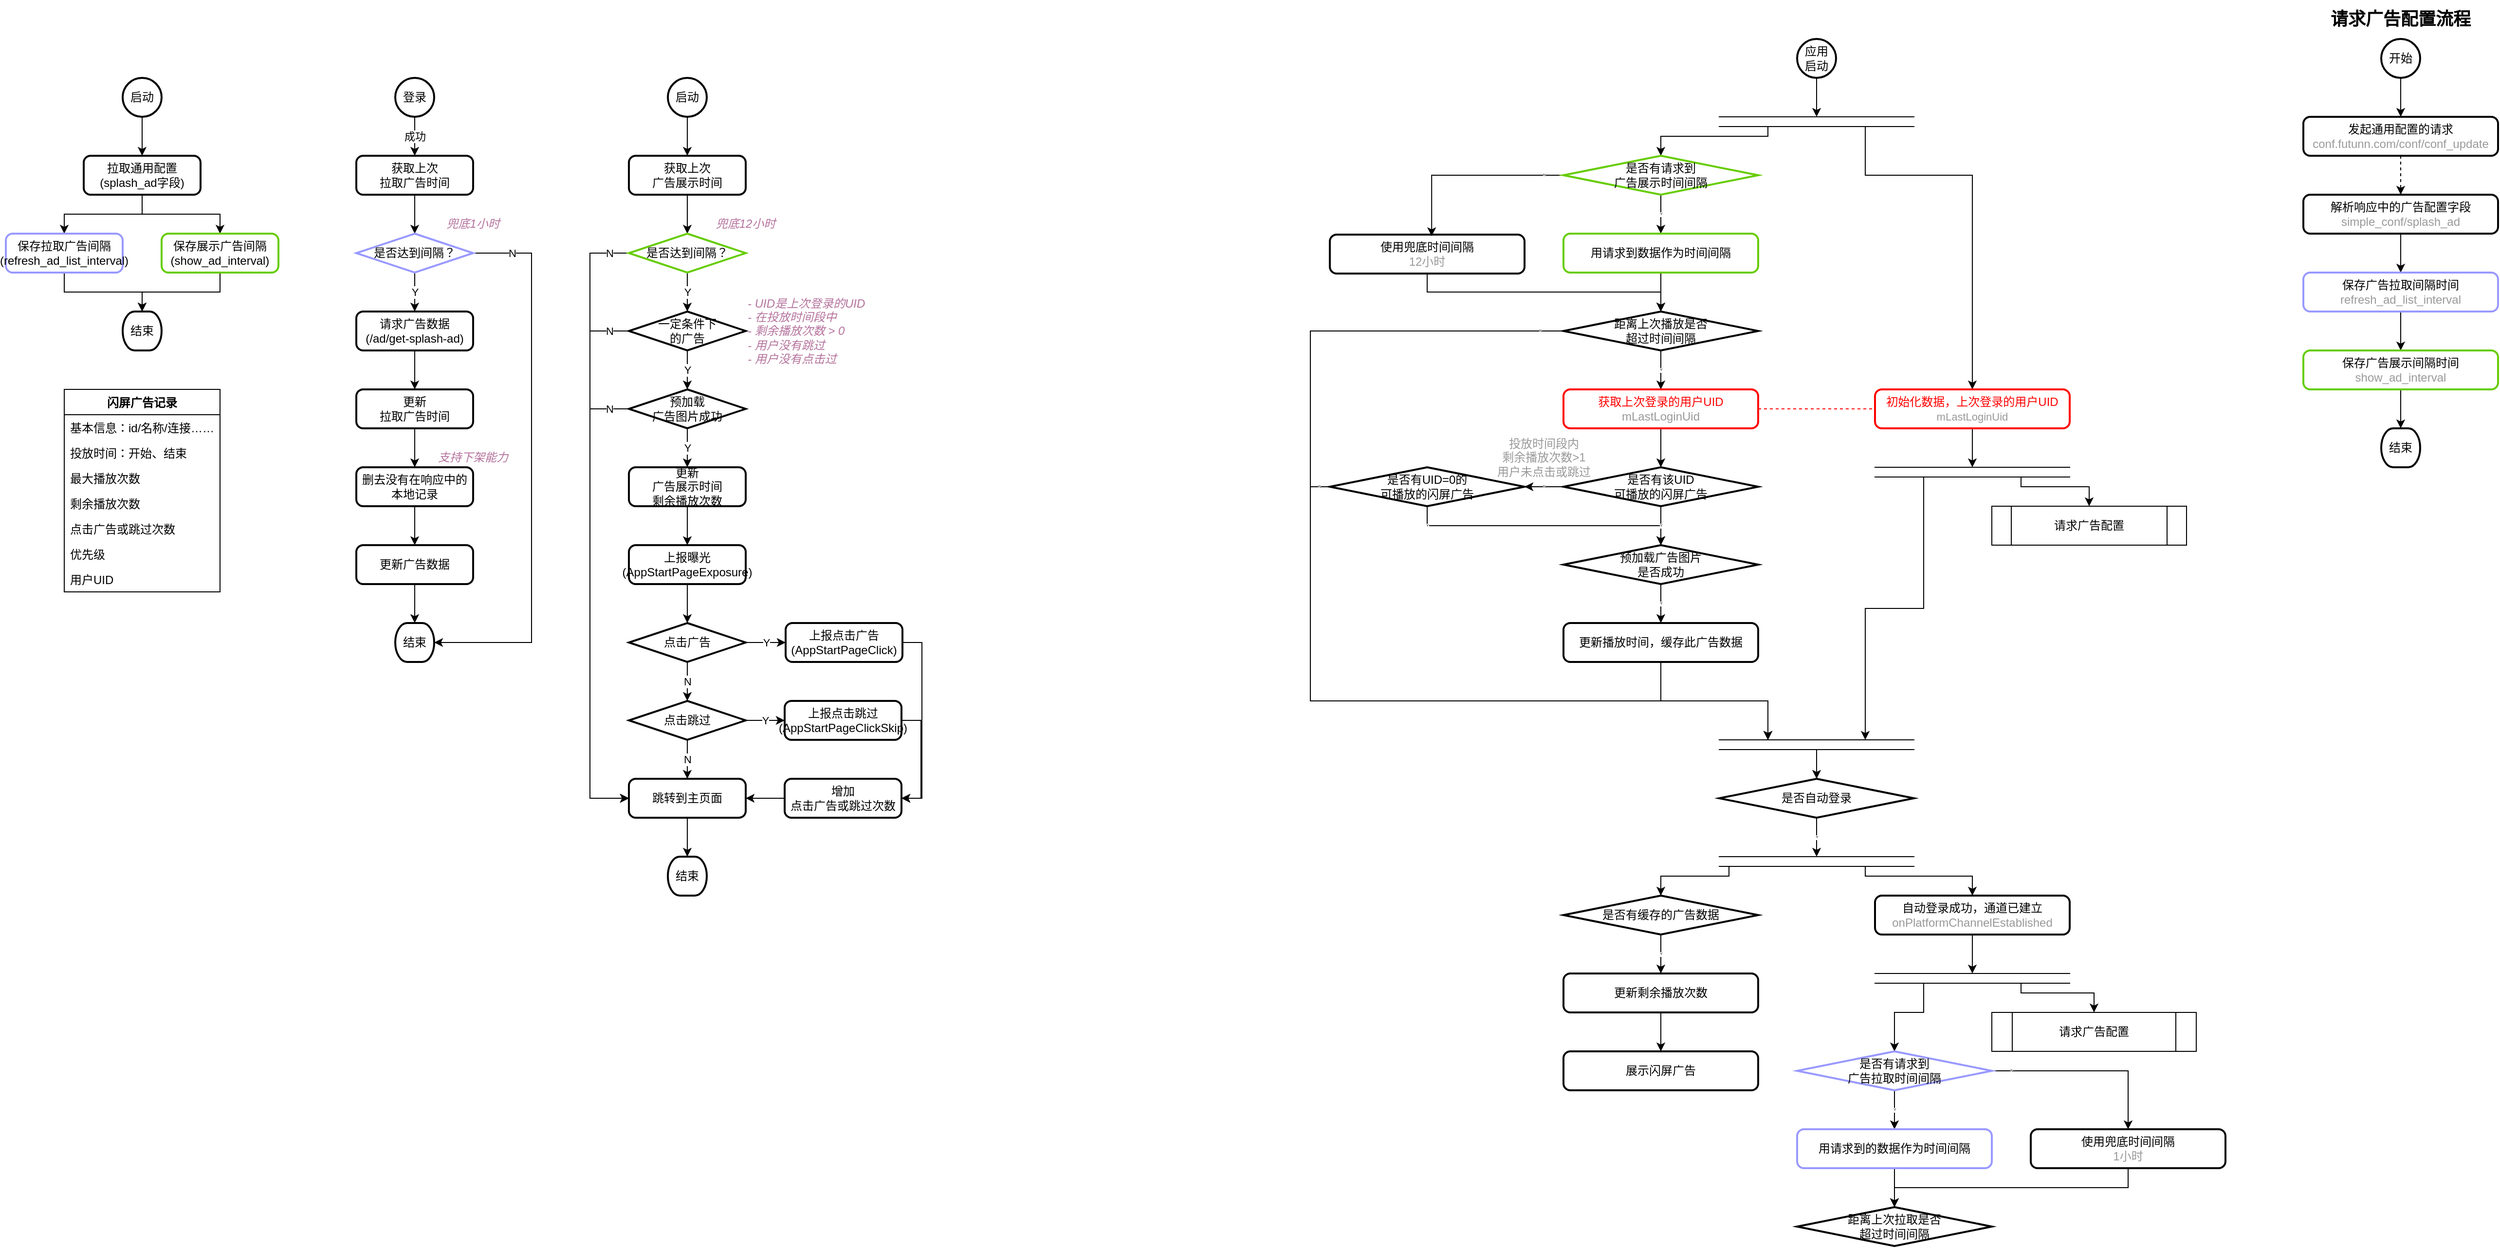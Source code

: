 <mxfile version="14.6.3" type="github">
  <diagram id="diijmVLBqkbmuVa88mqW" name="Page-1">
    <mxGraphModel dx="1422" dy="762" grid="1" gridSize="10" guides="1" tooltips="1" connect="1" arrows="1" fold="1" page="1" pageScale="1" pageWidth="827" pageHeight="1169" math="0" shadow="0">
      <root>
        <mxCell id="0" />
        <mxCell id="1" parent="0" />
        <mxCell id="oCtPmF8EkFGekvi8JnuW-64" value="Y" style="edgeStyle=orthogonalEdgeStyle;rounded=0;orthogonalLoop=1;jettySize=auto;html=1;exitX=0.5;exitY=1;exitDx=0;exitDy=0;exitPerimeter=0;fontSize=4;fontColor=#000000;strokeColor=#000000;" edge="1" parent="1" source="oCtPmF8EkFGekvi8JnuW-61">
          <mxGeometry x="-0.857" relative="1" as="geometry">
            <mxPoint x="1860" y="560" as="targetPoint" />
            <Array as="points">
              <mxPoint x="1620" y="540" />
              <mxPoint x="1860" y="540" />
            </Array>
            <mxPoint as="offset" />
          </mxGeometry>
        </mxCell>
        <mxCell id="uU9plVafASLb35xvYlGo-3" style="edgeStyle=orthogonalEdgeStyle;rounded=0;orthogonalLoop=1;jettySize=auto;html=1;exitX=0.5;exitY=1;exitDx=0;exitDy=0;exitPerimeter=0;entryX=0.5;entryY=0;entryDx=0;entryDy=0;" parent="1" source="uU9plVafASLb35xvYlGo-1" target="uU9plVafASLb35xvYlGo-2" edge="1">
          <mxGeometry relative="1" as="geometry" />
        </mxCell>
        <mxCell id="uU9plVafASLb35xvYlGo-1" value="启动" style="strokeWidth=2;html=1;shape=mxgraph.flowchart.start_2;whiteSpace=wrap;fillColor=none;" parent="1" vertex="1">
          <mxGeometry x="280" y="80" width="40" height="40" as="geometry" />
        </mxCell>
        <mxCell id="uU9plVafASLb35xvYlGo-8" style="edgeStyle=orthogonalEdgeStyle;rounded=0;orthogonalLoop=1;jettySize=auto;html=1;exitX=0.5;exitY=1;exitDx=0;exitDy=0;entryX=0.5;entryY=0;entryDx=0;entryDy=0;" parent="1" source="uU9plVafASLb35xvYlGo-2" target="uU9plVafASLb35xvYlGo-6" edge="1">
          <mxGeometry relative="1" as="geometry" />
        </mxCell>
        <mxCell id="uU9plVafASLb35xvYlGo-9" style="edgeStyle=orthogonalEdgeStyle;rounded=0;orthogonalLoop=1;jettySize=auto;html=1;exitX=0.5;exitY=1;exitDx=0;exitDy=0;entryX=0.5;entryY=0;entryDx=0;entryDy=0;" parent="1" source="uU9plVafASLb35xvYlGo-2" target="uU9plVafASLb35xvYlGo-7" edge="1">
          <mxGeometry relative="1" as="geometry" />
        </mxCell>
        <mxCell id="uU9plVafASLb35xvYlGo-2" value="拉取通用配置&lt;br&gt;(splash_ad字段)" style="rounded=1;whiteSpace=wrap;html=1;absoluteArcSize=1;arcSize=14;strokeWidth=2;fillColor=none;" parent="1" vertex="1">
          <mxGeometry x="240" y="160" width="120" height="40" as="geometry" />
        </mxCell>
        <mxCell id="uU9plVafASLb35xvYlGo-15" value="成功" style="edgeStyle=orthogonalEdgeStyle;rounded=0;orthogonalLoop=1;jettySize=auto;html=1;exitX=0.5;exitY=1;exitDx=0;exitDy=0;exitPerimeter=0;" parent="1" source="uU9plVafASLb35xvYlGo-4" target="uU9plVafASLb35xvYlGo-14" edge="1">
          <mxGeometry relative="1" as="geometry" />
        </mxCell>
        <mxCell id="uU9plVafASLb35xvYlGo-4" value="登录" style="strokeWidth=2;html=1;shape=mxgraph.flowchart.start_2;whiteSpace=wrap;fillColor=none;" parent="1" vertex="1">
          <mxGeometry x="560" y="80" width="40" height="40" as="geometry" />
        </mxCell>
        <mxCell id="uU9plVafASLb35xvYlGo-11" style="edgeStyle=orthogonalEdgeStyle;rounded=0;orthogonalLoop=1;jettySize=auto;html=1;exitX=0.5;exitY=1;exitDx=0;exitDy=0;" parent="1" source="uU9plVafASLb35xvYlGo-6" target="uU9plVafASLb35xvYlGo-12" edge="1">
          <mxGeometry relative="1" as="geometry">
            <mxPoint x="300" y="320" as="targetPoint" />
          </mxGeometry>
        </mxCell>
        <mxCell id="uU9plVafASLb35xvYlGo-6" value="保存拉取广告间隔&lt;br&gt;(refresh_ad_list_interval)" style="rounded=1;whiteSpace=wrap;html=1;absoluteArcSize=1;arcSize=14;strokeWidth=2;fillColor=none;strokeColor=#9999FF;" parent="1" vertex="1">
          <mxGeometry x="160" y="240" width="120" height="40" as="geometry" />
        </mxCell>
        <mxCell id="uU9plVafASLb35xvYlGo-13" style="edgeStyle=orthogonalEdgeStyle;rounded=0;orthogonalLoop=1;jettySize=auto;html=1;exitX=0.5;exitY=1;exitDx=0;exitDy=0;" parent="1" source="uU9plVafASLb35xvYlGo-7" target="uU9plVafASLb35xvYlGo-12" edge="1">
          <mxGeometry relative="1" as="geometry" />
        </mxCell>
        <mxCell id="uU9plVafASLb35xvYlGo-7" value="保存展示广告间隔&lt;br&gt;(show_ad_interval)" style="rounded=1;whiteSpace=wrap;html=1;absoluteArcSize=1;arcSize=14;strokeWidth=2;fillColor=none;strokeColor=#66CC00;" parent="1" vertex="1">
          <mxGeometry x="320" y="240" width="120" height="40" as="geometry" />
        </mxCell>
        <mxCell id="uU9plVafASLb35xvYlGo-12" value="结束" style="strokeWidth=2;html=1;shape=mxgraph.flowchart.terminator;whiteSpace=wrap;fillColor=none;" parent="1" vertex="1">
          <mxGeometry x="280" y="320" width="40" height="40" as="geometry" />
        </mxCell>
        <mxCell id="uU9plVafASLb35xvYlGo-18" style="edgeStyle=orthogonalEdgeStyle;rounded=0;orthogonalLoop=1;jettySize=auto;html=1;exitX=0.5;exitY=1;exitDx=0;exitDy=0;entryX=0.5;entryY=0;entryDx=0;entryDy=0;entryPerimeter=0;" parent="1" source="uU9plVafASLb35xvYlGo-14" target="uU9plVafASLb35xvYlGo-17" edge="1">
          <mxGeometry relative="1" as="geometry" />
        </mxCell>
        <mxCell id="uU9plVafASLb35xvYlGo-14" value="获取上次&lt;br&gt;拉取广告时间" style="rounded=1;whiteSpace=wrap;html=1;absoluteArcSize=1;arcSize=14;strokeWidth=2;fillColor=none;" parent="1" vertex="1">
          <mxGeometry x="520" y="160" width="120" height="40" as="geometry" />
        </mxCell>
        <mxCell id="uU9plVafASLb35xvYlGo-22" style="edgeStyle=orthogonalEdgeStyle;rounded=0;orthogonalLoop=1;jettySize=auto;html=1;exitX=1;exitY=0.5;exitDx=0;exitDy=0;exitPerimeter=0;entryX=1;entryY=0.5;entryDx=0;entryDy=0;entryPerimeter=0;" parent="1" source="uU9plVafASLb35xvYlGo-17" target="uU9plVafASLb35xvYlGo-21" edge="1">
          <mxGeometry relative="1" as="geometry">
            <Array as="points">
              <mxPoint x="700" y="260" />
              <mxPoint x="700" y="660" />
            </Array>
          </mxGeometry>
        </mxCell>
        <mxCell id="uU9plVafASLb35xvYlGo-52" value="N" style="edgeLabel;html=1;align=center;verticalAlign=middle;resizable=0;points=[];" parent="uU9plVafASLb35xvYlGo-22" vertex="1" connectable="0">
          <mxGeometry x="-0.944" y="-2" relative="1" as="geometry">
            <mxPoint x="24" y="-2" as="offset" />
          </mxGeometry>
        </mxCell>
        <mxCell id="uU9plVafASLb35xvYlGo-24" value="Y" style="edgeStyle=orthogonalEdgeStyle;rounded=0;orthogonalLoop=1;jettySize=auto;html=1;exitX=0.5;exitY=1;exitDx=0;exitDy=0;exitPerimeter=0;entryX=0.5;entryY=0;entryDx=0;entryDy=0;" parent="1" source="uU9plVafASLb35xvYlGo-17" target="uU9plVafASLb35xvYlGo-23" edge="1">
          <mxGeometry relative="1" as="geometry" />
        </mxCell>
        <mxCell id="uU9plVafASLb35xvYlGo-17" value="是否达到间隔？" style="strokeWidth=2;html=1;shape=mxgraph.flowchart.decision;whiteSpace=wrap;fillColor=none;strokeColor=#9999FF;" parent="1" vertex="1">
          <mxGeometry x="520" y="240" width="120" height="40" as="geometry" />
        </mxCell>
        <mxCell id="uU9plVafASLb35xvYlGo-21" value="结束" style="strokeWidth=2;html=1;shape=mxgraph.flowchart.terminator;whiteSpace=wrap;fillColor=none;" parent="1" vertex="1">
          <mxGeometry x="560" y="640" width="40" height="40" as="geometry" />
        </mxCell>
        <mxCell id="uU9plVafASLb35xvYlGo-26" style="edgeStyle=orthogonalEdgeStyle;rounded=0;orthogonalLoop=1;jettySize=auto;html=1;exitX=0.5;exitY=1;exitDx=0;exitDy=0;" parent="1" source="uU9plVafASLb35xvYlGo-23" target="uU9plVafASLb35xvYlGo-25" edge="1">
          <mxGeometry relative="1" as="geometry" />
        </mxCell>
        <mxCell id="uU9plVafASLb35xvYlGo-23" value="请求广告数据&lt;br&gt;(/ad/get-splash-ad)" style="rounded=1;whiteSpace=wrap;html=1;absoluteArcSize=1;arcSize=14;strokeWidth=2;fillColor=none;" parent="1" vertex="1">
          <mxGeometry x="520" y="320" width="120" height="40" as="geometry" />
        </mxCell>
        <mxCell id="uU9plVafASLb35xvYlGo-28" style="edgeStyle=orthogonalEdgeStyle;rounded=0;orthogonalLoop=1;jettySize=auto;html=1;exitX=0.5;exitY=1;exitDx=0;exitDy=0;" parent="1" source="uU9plVafASLb35xvYlGo-25" target="uU9plVafASLb35xvYlGo-27" edge="1">
          <mxGeometry relative="1" as="geometry" />
        </mxCell>
        <mxCell id="uU9plVafASLb35xvYlGo-25" value="更新&lt;br&gt;拉取广告时间" style="rounded=1;whiteSpace=wrap;html=1;absoluteArcSize=1;arcSize=14;strokeWidth=2;fillColor=none;" parent="1" vertex="1">
          <mxGeometry x="520" y="400" width="120" height="40" as="geometry" />
        </mxCell>
        <mxCell id="uU9plVafASLb35xvYlGo-34" style="edgeStyle=orthogonalEdgeStyle;rounded=0;orthogonalLoop=1;jettySize=auto;html=1;exitX=0.5;exitY=1;exitDx=0;exitDy=0;" parent="1" source="uU9plVafASLb35xvYlGo-27" target="uU9plVafASLb35xvYlGo-33" edge="1">
          <mxGeometry relative="1" as="geometry" />
        </mxCell>
        <mxCell id="uU9plVafASLb35xvYlGo-27" value="删去没有在响应中的&lt;br&gt;本地记录" style="rounded=1;whiteSpace=wrap;html=1;absoluteArcSize=1;arcSize=14;strokeWidth=2;fillColor=none;" parent="1" vertex="1">
          <mxGeometry x="520" y="480" width="120" height="40" as="geometry" />
        </mxCell>
        <mxCell id="uU9plVafASLb35xvYlGo-29" value="&lt;i&gt;&lt;font color=&quot;#b5739d&quot;&gt;支持下架能力&lt;/font&gt;&lt;/i&gt;" style="text;html=1;strokeColor=none;fillColor=none;align=center;verticalAlign=middle;whiteSpace=wrap;rounded=0;" parent="1" vertex="1">
          <mxGeometry x="600" y="460" width="80" height="20" as="geometry" />
        </mxCell>
        <mxCell id="uU9plVafASLb35xvYlGo-30" value="&lt;i&gt;&lt;font color=&quot;#b5739d&quot;&gt;兜底1小时&lt;/font&gt;&lt;/i&gt;" style="text;html=1;strokeColor=none;fillColor=none;align=center;verticalAlign=middle;whiteSpace=wrap;rounded=0;" parent="1" vertex="1">
          <mxGeometry x="600" y="220" width="80" height="20" as="geometry" />
        </mxCell>
        <mxCell id="uU9plVafASLb35xvYlGo-35" style="edgeStyle=orthogonalEdgeStyle;rounded=0;orthogonalLoop=1;jettySize=auto;html=1;exitX=0.5;exitY=1;exitDx=0;exitDy=0;entryX=0.5;entryY=0;entryDx=0;entryDy=0;entryPerimeter=0;" parent="1" source="uU9plVafASLb35xvYlGo-33" target="uU9plVafASLb35xvYlGo-21" edge="1">
          <mxGeometry relative="1" as="geometry" />
        </mxCell>
        <mxCell id="uU9plVafASLb35xvYlGo-33" value="更新广告数据" style="rounded=1;whiteSpace=wrap;html=1;absoluteArcSize=1;arcSize=14;strokeWidth=2;fillColor=none;" parent="1" vertex="1">
          <mxGeometry x="520" y="560" width="120" height="40" as="geometry" />
        </mxCell>
        <mxCell id="uU9plVafASLb35xvYlGo-36" value="闪屏广告记录" style="swimlane;fontStyle=1;align=center;verticalAlign=top;childLayout=stackLayout;horizontal=1;startSize=26;horizontalStack=0;resizeParent=1;resizeParentMax=0;resizeLast=0;collapsible=1;marginBottom=0;strokeWidth=1;fillColor=none;" parent="1" vertex="1">
          <mxGeometry x="220" y="400" width="160" height="208" as="geometry" />
        </mxCell>
        <mxCell id="uU9plVafASLb35xvYlGo-37" value="基本信息：id/名称/连接……" style="text;strokeColor=none;fillColor=none;align=left;verticalAlign=top;spacingLeft=4;spacingRight=4;overflow=hidden;rotatable=0;points=[[0,0.5],[1,0.5]];portConstraint=eastwest;" parent="uU9plVafASLb35xvYlGo-36" vertex="1">
          <mxGeometry y="26" width="160" height="26" as="geometry" />
        </mxCell>
        <mxCell id="uU9plVafASLb35xvYlGo-39" value="投放时间：开始、结束" style="text;strokeColor=none;fillColor=none;align=left;verticalAlign=top;spacingLeft=4;spacingRight=4;overflow=hidden;rotatable=0;points=[[0,0.5],[1,0.5]];portConstraint=eastwest;" parent="uU9plVafASLb35xvYlGo-36" vertex="1">
          <mxGeometry y="52" width="160" height="26" as="geometry" />
        </mxCell>
        <mxCell id="uU9plVafASLb35xvYlGo-40" value="最大播放次数" style="text;strokeColor=none;fillColor=none;align=left;verticalAlign=top;spacingLeft=4;spacingRight=4;overflow=hidden;rotatable=0;points=[[0,0.5],[1,0.5]];portConstraint=eastwest;" parent="uU9plVafASLb35xvYlGo-36" vertex="1">
          <mxGeometry y="78" width="160" height="26" as="geometry" />
        </mxCell>
        <mxCell id="uU9plVafASLb35xvYlGo-41" value="剩余播放次数" style="text;strokeColor=none;fillColor=none;align=left;verticalAlign=top;spacingLeft=4;spacingRight=4;overflow=hidden;rotatable=0;points=[[0,0.5],[1,0.5]];portConstraint=eastwest;" parent="uU9plVafASLb35xvYlGo-36" vertex="1">
          <mxGeometry y="104" width="160" height="26" as="geometry" />
        </mxCell>
        <mxCell id="uU9plVafASLb35xvYlGo-56" value="点击广告或跳过次数" style="text;strokeColor=none;fillColor=none;align=left;verticalAlign=top;spacingLeft=4;spacingRight=4;overflow=hidden;rotatable=0;points=[[0,0.5],[1,0.5]];portConstraint=eastwest;" parent="uU9plVafASLb35xvYlGo-36" vertex="1">
          <mxGeometry y="130" width="160" height="26" as="geometry" />
        </mxCell>
        <mxCell id="uU9plVafASLb35xvYlGo-43" value="优先级" style="text;strokeColor=none;fillColor=none;align=left;verticalAlign=top;spacingLeft=4;spacingRight=4;overflow=hidden;rotatable=0;points=[[0,0.5],[1,0.5]];portConstraint=eastwest;" parent="uU9plVafASLb35xvYlGo-36" vertex="1">
          <mxGeometry y="156" width="160" height="26" as="geometry" />
        </mxCell>
        <mxCell id="uU9plVafASLb35xvYlGo-44" value="用户UID" style="text;strokeColor=none;fillColor=none;align=left;verticalAlign=top;spacingLeft=4;spacingRight=4;overflow=hidden;rotatable=0;points=[[0,0.5],[1,0.5]];portConstraint=eastwest;" parent="uU9plVafASLb35xvYlGo-36" vertex="1">
          <mxGeometry y="182" width="160" height="26" as="geometry" />
        </mxCell>
        <mxCell id="uU9plVafASLb35xvYlGo-47" style="edgeStyle=orthogonalEdgeStyle;rounded=0;orthogonalLoop=1;jettySize=auto;html=1;exitX=0.5;exitY=1;exitDx=0;exitDy=0;exitPerimeter=0;" parent="1" source="uU9plVafASLb35xvYlGo-45" target="uU9plVafASLb35xvYlGo-46" edge="1">
          <mxGeometry relative="1" as="geometry" />
        </mxCell>
        <mxCell id="uU9plVafASLb35xvYlGo-45" value="启动" style="strokeWidth=2;html=1;shape=mxgraph.flowchart.start_2;whiteSpace=wrap;fillColor=none;" parent="1" vertex="1">
          <mxGeometry x="840" y="80" width="40" height="40" as="geometry" />
        </mxCell>
        <mxCell id="uU9plVafASLb35xvYlGo-49" style="edgeStyle=orthogonalEdgeStyle;rounded=0;orthogonalLoop=1;jettySize=auto;html=1;exitX=0.5;exitY=1;exitDx=0;exitDy=0;" parent="1" source="uU9plVafASLb35xvYlGo-46" target="uU9plVafASLb35xvYlGo-48" edge="1">
          <mxGeometry relative="1" as="geometry" />
        </mxCell>
        <mxCell id="uU9plVafASLb35xvYlGo-46" value="获取上次&lt;br&gt;广告展示时间" style="rounded=1;whiteSpace=wrap;html=1;absoluteArcSize=1;arcSize=14;strokeWidth=2;fillColor=none;" parent="1" vertex="1">
          <mxGeometry x="800" y="160" width="120" height="40" as="geometry" />
        </mxCell>
        <mxCell id="uU9plVafASLb35xvYlGo-53" value="Y" style="edgeStyle=orthogonalEdgeStyle;rounded=0;orthogonalLoop=1;jettySize=auto;html=1;exitX=0.5;exitY=1;exitDx=0;exitDy=0;exitPerimeter=0;" parent="1" source="uU9plVafASLb35xvYlGo-48" target="uU9plVafASLb35xvYlGo-57" edge="1">
          <mxGeometry relative="1" as="geometry">
            <mxPoint x="860" y="320" as="targetPoint" />
          </mxGeometry>
        </mxCell>
        <mxCell id="uU9plVafASLb35xvYlGo-87" value="N" style="edgeStyle=orthogonalEdgeStyle;rounded=0;orthogonalLoop=1;jettySize=auto;html=1;exitX=0;exitY=0.5;exitDx=0;exitDy=0;exitPerimeter=0;entryX=0;entryY=0.5;entryDx=0;entryDy=0;" parent="1" source="uU9plVafASLb35xvYlGo-48" target="uU9plVafASLb35xvYlGo-78" edge="1">
          <mxGeometry x="-0.938" relative="1" as="geometry">
            <mxPoint x="800" y="823.333" as="targetPoint" />
            <Array as="points">
              <mxPoint x="760" y="260" />
              <mxPoint x="760" y="820" />
            </Array>
            <mxPoint as="offset" />
          </mxGeometry>
        </mxCell>
        <mxCell id="uU9plVafASLb35xvYlGo-48" value="是否达到间隔？" style="strokeWidth=2;html=1;shape=mxgraph.flowchart.decision;whiteSpace=wrap;fillColor=none;strokeColor=#66CC00;" parent="1" vertex="1">
          <mxGeometry x="800" y="240" width="120" height="40" as="geometry" />
        </mxCell>
        <mxCell id="uU9plVafASLb35xvYlGo-50" value="&lt;i&gt;&lt;font color=&quot;#b5739d&quot;&gt;兜底12小时&lt;/font&gt;&lt;/i&gt;" style="text;html=1;strokeColor=none;fillColor=none;align=center;verticalAlign=middle;whiteSpace=wrap;rounded=0;" parent="1" vertex="1">
          <mxGeometry x="880" y="220" width="80" height="20" as="geometry" />
        </mxCell>
        <mxCell id="uU9plVafASLb35xvYlGo-54" value="&lt;i&gt;&lt;font color=&quot;#b5739d&quot;&gt;- UID是上次登录的UID&lt;br&gt;- 在投放时间段中&lt;br&gt;- 剩余播放次数 &amp;gt; 0&lt;br&gt;- 用户没有跳过&lt;br&gt;- 用户没有点击过&lt;/font&gt;&lt;/i&gt;" style="text;html=1;strokeColor=none;fillColor=none;align=left;verticalAlign=middle;whiteSpace=wrap;rounded=0;" parent="1" vertex="1">
          <mxGeometry x="920" y="320" width="240" height="40" as="geometry" />
        </mxCell>
        <mxCell id="uU9plVafASLb35xvYlGo-59" value="Y" style="edgeStyle=orthogonalEdgeStyle;rounded=0;orthogonalLoop=1;jettySize=auto;html=1;exitX=0.5;exitY=1;exitDx=0;exitDy=0;exitPerimeter=0;" parent="1" source="uU9plVafASLb35xvYlGo-57" target="uU9plVafASLb35xvYlGo-60" edge="1">
          <mxGeometry relative="1" as="geometry">
            <mxPoint x="860" y="400" as="targetPoint" />
          </mxGeometry>
        </mxCell>
        <mxCell id="uU9plVafASLb35xvYlGo-86" value="N" style="edgeStyle=orthogonalEdgeStyle;rounded=0;orthogonalLoop=1;jettySize=auto;html=1;exitX=0;exitY=0.5;exitDx=0;exitDy=0;exitPerimeter=0;entryX=0;entryY=0.5;entryDx=0;entryDy=0;" parent="1" source="uU9plVafASLb35xvYlGo-57" target="uU9plVafASLb35xvYlGo-78" edge="1">
          <mxGeometry x="-0.929" relative="1" as="geometry">
            <Array as="points">
              <mxPoint x="760" y="340" />
              <mxPoint x="760" y="820" />
            </Array>
            <mxPoint as="offset" />
          </mxGeometry>
        </mxCell>
        <mxCell id="uU9plVafASLb35xvYlGo-57" value="一定条件下&lt;br&gt;的广告" style="strokeWidth=2;html=1;shape=mxgraph.flowchart.decision;whiteSpace=wrap;fillColor=none;" parent="1" vertex="1">
          <mxGeometry x="800" y="320" width="120" height="40" as="geometry" />
        </mxCell>
        <mxCell id="uU9plVafASLb35xvYlGo-62" value="Y" style="edgeStyle=orthogonalEdgeStyle;rounded=0;orthogonalLoop=1;jettySize=auto;html=1;exitX=0.5;exitY=1;exitDx=0;exitDy=0;exitPerimeter=0;" parent="1" source="uU9plVafASLb35xvYlGo-60" target="uU9plVafASLb35xvYlGo-61" edge="1">
          <mxGeometry relative="1" as="geometry" />
        </mxCell>
        <mxCell id="uU9plVafASLb35xvYlGo-85" value="N" style="edgeStyle=orthogonalEdgeStyle;rounded=0;orthogonalLoop=1;jettySize=auto;html=1;exitX=0;exitY=0.5;exitDx=0;exitDy=0;exitPerimeter=0;entryX=0;entryY=0.5;entryDx=0;entryDy=0;" parent="1" source="uU9plVafASLb35xvYlGo-60" target="uU9plVafASLb35xvYlGo-78" edge="1">
          <mxGeometry x="-0.917" relative="1" as="geometry">
            <Array as="points">
              <mxPoint x="760" y="420" />
              <mxPoint x="760" y="820" />
            </Array>
            <mxPoint as="offset" />
          </mxGeometry>
        </mxCell>
        <mxCell id="uU9plVafASLb35xvYlGo-60" value="预加载&lt;br&gt;广告图片成功" style="strokeWidth=2;html=1;shape=mxgraph.flowchart.decision;whiteSpace=wrap;fillColor=none;" parent="1" vertex="1">
          <mxGeometry x="800" y="400" width="120" height="40" as="geometry" />
        </mxCell>
        <mxCell id="uU9plVafASLb35xvYlGo-65" style="edgeStyle=orthogonalEdgeStyle;rounded=0;orthogonalLoop=1;jettySize=auto;html=1;exitX=0.5;exitY=1;exitDx=0;exitDy=0;" parent="1" source="uU9plVafASLb35xvYlGo-61" target="uU9plVafASLb35xvYlGo-64" edge="1">
          <mxGeometry relative="1" as="geometry" />
        </mxCell>
        <mxCell id="uU9plVafASLb35xvYlGo-61" value="更新&lt;br&gt;广告展示时间&lt;br&gt;剩余播放次数" style="rounded=1;whiteSpace=wrap;html=1;absoluteArcSize=1;arcSize=14;strokeWidth=2;fillColor=none;" parent="1" vertex="1">
          <mxGeometry x="800" y="480" width="120" height="40" as="geometry" />
        </mxCell>
        <mxCell id="uU9plVafASLb35xvYlGo-67" style="edgeStyle=orthogonalEdgeStyle;rounded=0;orthogonalLoop=1;jettySize=auto;html=1;exitX=0.5;exitY=1;exitDx=0;exitDy=0;" parent="1" source="uU9plVafASLb35xvYlGo-64" target="uU9plVafASLb35xvYlGo-68" edge="1">
          <mxGeometry relative="1" as="geometry">
            <mxPoint x="860" y="640" as="targetPoint" />
          </mxGeometry>
        </mxCell>
        <mxCell id="uU9plVafASLb35xvYlGo-64" value="上报曝光&lt;br&gt;(AppStartPageExposure)" style="rounded=1;whiteSpace=wrap;html=1;absoluteArcSize=1;arcSize=14;strokeWidth=2;fillColor=none;" parent="1" vertex="1">
          <mxGeometry x="800" y="560" width="120" height="40" as="geometry" />
        </mxCell>
        <mxCell id="uU9plVafASLb35xvYlGo-70" value="Y" style="edgeStyle=orthogonalEdgeStyle;rounded=0;orthogonalLoop=1;jettySize=auto;html=1;exitX=1;exitY=0.5;exitDx=0;exitDy=0;exitPerimeter=0;" parent="1" source="uU9plVafASLb35xvYlGo-68" target="uU9plVafASLb35xvYlGo-69" edge="1">
          <mxGeometry relative="1" as="geometry" />
        </mxCell>
        <mxCell id="uU9plVafASLb35xvYlGo-72" value="N" style="edgeStyle=orthogonalEdgeStyle;rounded=0;orthogonalLoop=1;jettySize=auto;html=1;exitX=0.5;exitY=1;exitDx=0;exitDy=0;exitPerimeter=0;" parent="1" source="uU9plVafASLb35xvYlGo-68" target="uU9plVafASLb35xvYlGo-71" edge="1">
          <mxGeometry relative="1" as="geometry" />
        </mxCell>
        <mxCell id="uU9plVafASLb35xvYlGo-68" value="点击广告" style="strokeWidth=2;html=1;shape=mxgraph.flowchart.decision;whiteSpace=wrap;fillColor=none;" parent="1" vertex="1">
          <mxGeometry x="800" y="640" width="120" height="40" as="geometry" />
        </mxCell>
        <mxCell id="uU9plVafASLb35xvYlGo-77" style="edgeStyle=orthogonalEdgeStyle;rounded=0;orthogonalLoop=1;jettySize=auto;html=1;exitX=1;exitY=0.5;exitDx=0;exitDy=0;entryX=1;entryY=0.5;entryDx=0;entryDy=0;" parent="1" source="uU9plVafASLb35xvYlGo-69" target="uU9plVafASLb35xvYlGo-75" edge="1">
          <mxGeometry relative="1" as="geometry">
            <Array as="points">
              <mxPoint x="1101" y="660" />
              <mxPoint x="1101" y="820" />
            </Array>
          </mxGeometry>
        </mxCell>
        <mxCell id="uU9plVafASLb35xvYlGo-69" value="上报点击广告&lt;br&gt;(AppStartPageClick)" style="rounded=1;whiteSpace=wrap;html=1;absoluteArcSize=1;arcSize=14;strokeWidth=2;fillColor=none;" parent="1" vertex="1">
          <mxGeometry x="961" y="640" width="120" height="40" as="geometry" />
        </mxCell>
        <mxCell id="uU9plVafASLb35xvYlGo-74" value="Y" style="edgeStyle=orthogonalEdgeStyle;rounded=0;orthogonalLoop=1;jettySize=auto;html=1;exitX=1;exitY=0.5;exitDx=0;exitDy=0;exitPerimeter=0;" parent="1" source="uU9plVafASLb35xvYlGo-71" target="uU9plVafASLb35xvYlGo-73" edge="1">
          <mxGeometry relative="1" as="geometry" />
        </mxCell>
        <mxCell id="uU9plVafASLb35xvYlGo-79" value="N" style="edgeStyle=orthogonalEdgeStyle;rounded=0;orthogonalLoop=1;jettySize=auto;html=1;exitX=0.5;exitY=1;exitDx=0;exitDy=0;exitPerimeter=0;entryX=0.5;entryY=0;entryDx=0;entryDy=0;" parent="1" source="uU9plVafASLb35xvYlGo-71" target="uU9plVafASLb35xvYlGo-78" edge="1">
          <mxGeometry relative="1" as="geometry" />
        </mxCell>
        <mxCell id="uU9plVafASLb35xvYlGo-71" value="点击跳过" style="strokeWidth=2;html=1;shape=mxgraph.flowchart.decision;whiteSpace=wrap;fillColor=none;" parent="1" vertex="1">
          <mxGeometry x="800" y="720" width="120" height="40" as="geometry" />
        </mxCell>
        <mxCell id="uU9plVafASLb35xvYlGo-76" style="edgeStyle=orthogonalEdgeStyle;rounded=0;orthogonalLoop=1;jettySize=auto;html=1;exitX=1;exitY=0.5;exitDx=0;exitDy=0;entryX=1;entryY=0.5;entryDx=0;entryDy=0;" parent="1" source="uU9plVafASLb35xvYlGo-73" target="uU9plVafASLb35xvYlGo-75" edge="1">
          <mxGeometry relative="1" as="geometry">
            <Array as="points">
              <mxPoint x="1100" y="740" />
              <mxPoint x="1100" y="820" />
            </Array>
          </mxGeometry>
        </mxCell>
        <mxCell id="uU9plVafASLb35xvYlGo-73" value="上报点击跳过&lt;br&gt;(AppStartPageClickSkip)" style="rounded=1;whiteSpace=wrap;html=1;absoluteArcSize=1;arcSize=14;strokeWidth=2;fillColor=none;" parent="1" vertex="1">
          <mxGeometry x="960" y="720" width="120" height="40" as="geometry" />
        </mxCell>
        <mxCell id="uU9plVafASLb35xvYlGo-82" style="edgeStyle=orthogonalEdgeStyle;rounded=0;orthogonalLoop=1;jettySize=auto;html=1;exitX=0;exitY=0.5;exitDx=0;exitDy=0;" parent="1" source="uU9plVafASLb35xvYlGo-75" target="uU9plVafASLb35xvYlGo-78" edge="1">
          <mxGeometry relative="1" as="geometry" />
        </mxCell>
        <mxCell id="uU9plVafASLb35xvYlGo-75" value="增加&lt;br&gt;点击广告或跳过次数" style="rounded=1;whiteSpace=wrap;html=1;absoluteArcSize=1;arcSize=14;strokeWidth=2;fillColor=none;" parent="1" vertex="1">
          <mxGeometry x="960" y="800" width="120" height="40" as="geometry" />
        </mxCell>
        <mxCell id="uU9plVafASLb35xvYlGo-81" style="edgeStyle=orthogonalEdgeStyle;rounded=0;orthogonalLoop=1;jettySize=auto;html=1;exitX=0.5;exitY=1;exitDx=0;exitDy=0;entryX=0.5;entryY=0;entryDx=0;entryDy=0;entryPerimeter=0;" parent="1" source="uU9plVafASLb35xvYlGo-78" target="uU9plVafASLb35xvYlGo-80" edge="1">
          <mxGeometry relative="1" as="geometry" />
        </mxCell>
        <mxCell id="uU9plVafASLb35xvYlGo-78" value="跳转到主页面" style="rounded=1;whiteSpace=wrap;html=1;absoluteArcSize=1;arcSize=14;strokeWidth=2;fillColor=none;" parent="1" vertex="1">
          <mxGeometry x="800" y="800" width="120" height="40" as="geometry" />
        </mxCell>
        <mxCell id="uU9plVafASLb35xvYlGo-80" value="结束" style="strokeWidth=2;html=1;shape=mxgraph.flowchart.terminator;whiteSpace=wrap;fillColor=none;" parent="1" vertex="1">
          <mxGeometry x="840" y="880" width="40" height="40" as="geometry" />
        </mxCell>
        <mxCell id="oCtPmF8EkFGekvi8JnuW-8" style="edgeStyle=orthogonalEdgeStyle;rounded=0;orthogonalLoop=1;jettySize=auto;html=1;exitX=0.5;exitY=1;exitDx=0;exitDy=0;exitPerimeter=0;entryX=0.5;entryY=0;entryDx=0;entryDy=0;" edge="1" parent="1" source="oCtPmF8EkFGekvi8JnuW-1" target="oCtPmF8EkFGekvi8JnuW-9">
          <mxGeometry relative="1" as="geometry">
            <mxPoint x="2020" y="130" as="targetPoint" />
          </mxGeometry>
        </mxCell>
        <mxCell id="oCtPmF8EkFGekvi8JnuW-1" value="应用&lt;br&gt;启动" style="strokeWidth=2;html=1;shape=mxgraph.flowchart.start_2;whiteSpace=wrap;fillColor=none;" vertex="1" parent="1">
          <mxGeometry x="2000" y="40" width="40" height="40" as="geometry" />
        </mxCell>
        <mxCell id="oCtPmF8EkFGekvi8JnuW-10" style="edgeStyle=orthogonalEdgeStyle;rounded=0;orthogonalLoop=1;jettySize=auto;html=1;exitX=0.25;exitY=1;exitDx=0;exitDy=0;entryX=0.5;entryY=0;entryDx=0;entryDy=0;entryPerimeter=0;" edge="1" parent="1" source="oCtPmF8EkFGekvi8JnuW-9" target="oCtPmF8EkFGekvi8JnuW-39">
          <mxGeometry relative="1" as="geometry">
            <mxPoint x="1840" y="130" as="targetPoint" />
            <Array as="points">
              <mxPoint x="1970" y="140" />
              <mxPoint x="1860" y="140" />
            </Array>
          </mxGeometry>
        </mxCell>
        <mxCell id="oCtPmF8EkFGekvi8JnuW-13" style="edgeStyle=orthogonalEdgeStyle;rounded=0;orthogonalLoop=1;jettySize=auto;html=1;exitX=0.75;exitY=1;exitDx=0;exitDy=0;entryX=0.5;entryY=0;entryDx=0;entryDy=0;" edge="1" parent="1" source="oCtPmF8EkFGekvi8JnuW-9" target="oCtPmF8EkFGekvi8JnuW-12">
          <mxGeometry relative="1" as="geometry">
            <mxPoint x="2140" y="140" as="targetPoint" />
            <Array as="points">
              <mxPoint x="2070" y="180" />
              <mxPoint x="2180" y="180" />
            </Array>
          </mxGeometry>
        </mxCell>
        <mxCell id="oCtPmF8EkFGekvi8JnuW-9" value="" style="shape=partialRectangle;whiteSpace=wrap;html=1;left=0;right=0;fillColor=none;strokeColor=#000000;" vertex="1" parent="1">
          <mxGeometry x="1920" y="120" width="200" height="10" as="geometry" />
        </mxCell>
        <mxCell id="oCtPmF8EkFGekvi8JnuW-28" style="edgeStyle=orthogonalEdgeStyle;rounded=0;orthogonalLoop=1;jettySize=auto;html=1;exitX=0.5;exitY=1;exitDx=0;exitDy=0;entryX=0.5;entryY=0;entryDx=0;entryDy=0;fontSize=4;fontColor=#000000;strokeColor=#000000;" edge="1" parent="1" source="oCtPmF8EkFGekvi8JnuW-12" target="oCtPmF8EkFGekvi8JnuW-27">
          <mxGeometry relative="1" as="geometry" />
        </mxCell>
        <mxCell id="oCtPmF8EkFGekvi8JnuW-12" value="&lt;font color=&quot;#ff0000&quot;&gt;初始化数据，上次登录的用户UID&lt;br&gt;&lt;/font&gt;&lt;span style=&quot;color: rgb(153 , 153 , 153) ; font-size: 4px&quot;&gt;&lt;font style=&quot;font-size: 11px&quot;&gt;mLastLoginUid&lt;/font&gt;&lt;/span&gt;&lt;font color=&quot;#ff0000&quot;&gt;&lt;br&gt;&lt;/font&gt;" style="rounded=1;whiteSpace=wrap;html=1;absoluteArcSize=1;arcSize=14;strokeWidth=2;fillColor=none;strokeColor=#FF0000;" vertex="1" parent="1">
          <mxGeometry x="2080" y="400" width="200" height="40" as="geometry" />
        </mxCell>
        <mxCell id="oCtPmF8EkFGekvi8JnuW-18" value="请求广告配置" style="shape=process;whiteSpace=wrap;html=1;backgroundOutline=1;strokeColor=#000000;fillColor=none;" vertex="1" parent="1">
          <mxGeometry x="2200" y="520" width="200" height="40" as="geometry" />
        </mxCell>
        <mxCell id="oCtPmF8EkFGekvi8JnuW-25" style="edgeStyle=orthogonalEdgeStyle;rounded=0;orthogonalLoop=1;jettySize=auto;html=1;exitX=0.5;exitY=1;exitDx=0;exitDy=0;exitPerimeter=0;entryX=0.5;entryY=0;entryDx=0;entryDy=0;fontSize=4;fontColor=#999999;strokeColor=#000000;" edge="1" parent="1" source="oCtPmF8EkFGekvi8JnuW-22" target="oCtPmF8EkFGekvi8JnuW-24">
          <mxGeometry relative="1" as="geometry" />
        </mxCell>
        <mxCell id="oCtPmF8EkFGekvi8JnuW-22" value="开始" style="strokeWidth=2;html=1;shape=mxgraph.flowchart.start_2;whiteSpace=wrap;fillColor=none;" vertex="1" parent="1">
          <mxGeometry x="2600" y="40" width="40" height="40" as="geometry" />
        </mxCell>
        <mxCell id="oCtPmF8EkFGekvi8JnuW-31" style="edgeStyle=orthogonalEdgeStyle;rounded=0;orthogonalLoop=1;jettySize=auto;html=1;exitX=0.5;exitY=1;exitDx=0;exitDy=0;entryX=0.5;entryY=0;entryDx=0;entryDy=0;fontSize=4;fontColor=#000000;strokeColor=#000000;dashed=1;" edge="1" parent="1" source="oCtPmF8EkFGekvi8JnuW-24" target="oCtPmF8EkFGekvi8JnuW-30">
          <mxGeometry relative="1" as="geometry" />
        </mxCell>
        <mxCell id="oCtPmF8EkFGekvi8JnuW-24" value="发起通用配置的请求&lt;br&gt;&lt;font color=&quot;#999999&quot;&gt;conf.futunn.com/conf/conf_update&lt;/font&gt;" style="rounded=1;whiteSpace=wrap;html=1;absoluteArcSize=1;arcSize=14;strokeWidth=2;fillColor=none;" vertex="1" parent="1">
          <mxGeometry x="2520" y="120" width="200" height="40" as="geometry" />
        </mxCell>
        <mxCell id="oCtPmF8EkFGekvi8JnuW-26" value="&lt;b&gt;&lt;font style=&quot;font-size: 18px&quot;&gt;请求广告配置流程&lt;/font&gt;&lt;/b&gt;" style="text;html=1;strokeColor=none;fillColor=none;align=center;verticalAlign=middle;whiteSpace=wrap;rounded=0;fontSize=4;" vertex="1" parent="1">
          <mxGeometry x="2520" width="200" height="40" as="geometry" />
        </mxCell>
        <mxCell id="oCtPmF8EkFGekvi8JnuW-29" style="edgeStyle=orthogonalEdgeStyle;rounded=0;orthogonalLoop=1;jettySize=auto;html=1;exitX=0.75;exitY=1;exitDx=0;exitDy=0;entryX=0.5;entryY=0;entryDx=0;entryDy=0;fontSize=4;fontColor=#000000;strokeColor=#000000;" edge="1" parent="1" source="oCtPmF8EkFGekvi8JnuW-27" target="oCtPmF8EkFGekvi8JnuW-18">
          <mxGeometry relative="1" as="geometry">
            <Array as="points">
              <mxPoint x="2230" y="500" />
              <mxPoint x="2300" y="500" />
            </Array>
          </mxGeometry>
        </mxCell>
        <mxCell id="oCtPmF8EkFGekvi8JnuW-73" style="edgeStyle=orthogonalEdgeStyle;rounded=0;orthogonalLoop=1;jettySize=auto;html=1;exitX=0.25;exitY=1;exitDx=0;exitDy=0;entryX=0.75;entryY=0;entryDx=0;entryDy=0;fontSize=4;fontColor=#000000;strokeColor=#000000;" edge="1" parent="1" source="oCtPmF8EkFGekvi8JnuW-27" target="oCtPmF8EkFGekvi8JnuW-67">
          <mxGeometry relative="1" as="geometry" />
        </mxCell>
        <mxCell id="oCtPmF8EkFGekvi8JnuW-27" value="" style="shape=partialRectangle;whiteSpace=wrap;html=1;left=0;right=0;fillColor=none;strokeColor=#000000;" vertex="1" parent="1">
          <mxGeometry x="2080" y="480" width="200" height="10" as="geometry" />
        </mxCell>
        <mxCell id="oCtPmF8EkFGekvi8JnuW-34" style="edgeStyle=orthogonalEdgeStyle;rounded=0;orthogonalLoop=1;jettySize=auto;html=1;exitX=0.5;exitY=1;exitDx=0;exitDy=0;entryX=0.5;entryY=0;entryDx=0;entryDy=0;fontSize=4;fontColor=#000000;strokeColor=#000000;" edge="1" parent="1" source="oCtPmF8EkFGekvi8JnuW-30" target="oCtPmF8EkFGekvi8JnuW-32">
          <mxGeometry relative="1" as="geometry" />
        </mxCell>
        <mxCell id="oCtPmF8EkFGekvi8JnuW-30" value="解析响应中的广告配置字段&lt;br&gt;&lt;font color=&quot;#999999&quot;&gt;simple_conf/splash_ad&lt;/font&gt;" style="rounded=1;whiteSpace=wrap;html=1;absoluteArcSize=1;arcSize=14;strokeWidth=2;fillColor=none;" vertex="1" parent="1">
          <mxGeometry x="2520" y="200" width="200" height="40" as="geometry" />
        </mxCell>
        <mxCell id="oCtPmF8EkFGekvi8JnuW-35" style="edgeStyle=orthogonalEdgeStyle;rounded=0;orthogonalLoop=1;jettySize=auto;html=1;exitX=0.5;exitY=1;exitDx=0;exitDy=0;entryX=0.5;entryY=0;entryDx=0;entryDy=0;fontSize=4;fontColor=#000000;strokeColor=#000000;" edge="1" parent="1" source="oCtPmF8EkFGekvi8JnuW-32" target="oCtPmF8EkFGekvi8JnuW-33">
          <mxGeometry relative="1" as="geometry" />
        </mxCell>
        <mxCell id="oCtPmF8EkFGekvi8JnuW-32" value="保存广告拉取间隔时间&lt;br&gt;&lt;font color=&quot;#999999&quot;&gt;refresh_ad_list_interval&lt;/font&gt;" style="rounded=1;whiteSpace=wrap;html=1;absoluteArcSize=1;arcSize=14;strokeWidth=2;fillColor=none;strokeColor=#9999FF;" vertex="1" parent="1">
          <mxGeometry x="2520" y="280" width="200" height="40" as="geometry" />
        </mxCell>
        <mxCell id="oCtPmF8EkFGekvi8JnuW-37" style="edgeStyle=orthogonalEdgeStyle;rounded=0;orthogonalLoop=1;jettySize=auto;html=1;exitX=0.5;exitY=1;exitDx=0;exitDy=0;entryX=0.5;entryY=0;entryDx=0;entryDy=0;entryPerimeter=0;fontSize=4;fontColor=#000000;strokeColor=#000000;" edge="1" parent="1" source="oCtPmF8EkFGekvi8JnuW-33" target="oCtPmF8EkFGekvi8JnuW-36">
          <mxGeometry relative="1" as="geometry" />
        </mxCell>
        <mxCell id="oCtPmF8EkFGekvi8JnuW-33" value="保存广告展示间隔时间&lt;br&gt;&lt;font color=&quot;#999999&quot;&gt;show_ad_interval&lt;/font&gt;" style="rounded=1;whiteSpace=wrap;html=1;absoluteArcSize=1;arcSize=14;strokeWidth=2;fillColor=none;strokeColor=#66CC00;" vertex="1" parent="1">
          <mxGeometry x="2520" y="360" width="200" height="40" as="geometry" />
        </mxCell>
        <mxCell id="oCtPmF8EkFGekvi8JnuW-36" value="结束" style="strokeWidth=2;html=1;shape=mxgraph.flowchart.terminator;whiteSpace=wrap;fillColor=none;" vertex="1" parent="1">
          <mxGeometry x="2600" y="440" width="40" height="40" as="geometry" />
        </mxCell>
        <mxCell id="oCtPmF8EkFGekvi8JnuW-41" value="Y" style="edgeStyle=orthogonalEdgeStyle;rounded=0;orthogonalLoop=1;jettySize=auto;html=1;exitX=0.5;exitY=1;exitDx=0;exitDy=0;exitPerimeter=0;entryX=0.5;entryY=0;entryDx=0;entryDy=0;fontSize=4;fontColor=#000000;strokeColor=#000000;" edge="1" parent="1" source="oCtPmF8EkFGekvi8JnuW-39" target="oCtPmF8EkFGekvi8JnuW-40">
          <mxGeometry relative="1" as="geometry" />
        </mxCell>
        <mxCell id="oCtPmF8EkFGekvi8JnuW-43" value="N" style="edgeStyle=orthogonalEdgeStyle;rounded=0;orthogonalLoop=1;jettySize=auto;html=1;exitX=0;exitY=0.5;exitDx=0;exitDy=0;exitPerimeter=0;entryX=0.523;entryY=0.04;entryDx=0;entryDy=0;entryPerimeter=0;fontSize=4;fontColor=#000000;strokeColor=#000000;" edge="1" parent="1" source="oCtPmF8EkFGekvi8JnuW-39" target="oCtPmF8EkFGekvi8JnuW-42">
          <mxGeometry x="-0.797" relative="1" as="geometry">
            <mxPoint as="offset" />
          </mxGeometry>
        </mxCell>
        <mxCell id="oCtPmF8EkFGekvi8JnuW-39" value="是否有请求到&lt;br&gt;广告展示时间间隔" style="strokeWidth=2;html=1;shape=mxgraph.flowchart.decision;whiteSpace=wrap;fillColor=none;strokeColor=#66CC00;" vertex="1" parent="1">
          <mxGeometry x="1760" y="160" width="200" height="40" as="geometry" />
        </mxCell>
        <mxCell id="oCtPmF8EkFGekvi8JnuW-46" style="edgeStyle=orthogonalEdgeStyle;rounded=0;orthogonalLoop=1;jettySize=auto;html=1;exitX=0.5;exitY=1;exitDx=0;exitDy=0;fontSize=4;fontColor=#000000;strokeColor=#000000;" edge="1" parent="1" source="oCtPmF8EkFGekvi8JnuW-40" target="oCtPmF8EkFGekvi8JnuW-48">
          <mxGeometry relative="1" as="geometry">
            <mxPoint x="1860.0" y="320" as="targetPoint" />
          </mxGeometry>
        </mxCell>
        <mxCell id="oCtPmF8EkFGekvi8JnuW-40" value="用请求到数据作为时间间隔" style="rounded=1;whiteSpace=wrap;html=1;absoluteArcSize=1;arcSize=14;strokeWidth=2;fillColor=none;strokeColor=#66CC00;" vertex="1" parent="1">
          <mxGeometry x="1760" y="240" width="200" height="40" as="geometry" />
        </mxCell>
        <mxCell id="oCtPmF8EkFGekvi8JnuW-47" style="edgeStyle=orthogonalEdgeStyle;rounded=0;orthogonalLoop=1;jettySize=auto;html=1;exitX=0.5;exitY=1;exitDx=0;exitDy=0;fontSize=4;fontColor=#000000;strokeColor=#000000;entryX=0.5;entryY=0;entryDx=0;entryDy=0;entryPerimeter=0;" edge="1" parent="1" source="oCtPmF8EkFGekvi8JnuW-42" target="oCtPmF8EkFGekvi8JnuW-48">
          <mxGeometry relative="1" as="geometry">
            <mxPoint x="1760.0" y="340" as="targetPoint" />
            <Array as="points">
              <mxPoint x="1620" y="300" />
              <mxPoint x="1860" y="300" />
            </Array>
          </mxGeometry>
        </mxCell>
        <mxCell id="oCtPmF8EkFGekvi8JnuW-42" value="使用兜底时间间隔&lt;br&gt;&lt;font color=&quot;#999999&quot;&gt;12小时&lt;/font&gt;" style="rounded=1;whiteSpace=wrap;html=1;absoluteArcSize=1;arcSize=14;strokeWidth=2;fillColor=none;" vertex="1" parent="1">
          <mxGeometry x="1520" y="241" width="200" height="40" as="geometry" />
        </mxCell>
        <mxCell id="oCtPmF8EkFGekvi8JnuW-51" value="Y" style="edgeStyle=orthogonalEdgeStyle;rounded=0;orthogonalLoop=1;jettySize=auto;html=1;exitX=0.5;exitY=1;exitDx=0;exitDy=0;exitPerimeter=0;fontSize=4;fontColor=#000000;strokeColor=#000000;" edge="1" parent="1" source="oCtPmF8EkFGekvi8JnuW-48" target="oCtPmF8EkFGekvi8JnuW-50">
          <mxGeometry relative="1" as="geometry" />
        </mxCell>
        <mxCell id="oCtPmF8EkFGekvi8JnuW-69" style="edgeStyle=orthogonalEdgeStyle;rounded=0;orthogonalLoop=1;jettySize=auto;html=1;exitX=0;exitY=0.5;exitDx=0;exitDy=0;exitPerimeter=0;entryX=0.25;entryY=0;entryDx=0;entryDy=0;fontSize=4;fontColor=#000000;strokeColor=#000000;" edge="1" parent="1" source="oCtPmF8EkFGekvi8JnuW-48" target="oCtPmF8EkFGekvi8JnuW-67">
          <mxGeometry relative="1" as="geometry">
            <mxPoint x="1930" y="720" as="targetPoint" />
            <Array as="points">
              <mxPoint x="1500" y="340" />
              <mxPoint x="1500" y="720" />
              <mxPoint x="1970" y="720" />
            </Array>
          </mxGeometry>
        </mxCell>
        <mxCell id="oCtPmF8EkFGekvi8JnuW-71" value="N" style="edgeLabel;html=1;align=center;verticalAlign=middle;resizable=0;points=[];fontSize=4;fontColor=#000000;" vertex="1" connectable="0" parent="oCtPmF8EkFGekvi8JnuW-69">
          <mxGeometry x="-0.88" y="2" relative="1" as="geometry">
            <mxPoint x="45" y="-2" as="offset" />
          </mxGeometry>
        </mxCell>
        <mxCell id="oCtPmF8EkFGekvi8JnuW-48" value="距离上次播放是否&lt;br&gt;超过时间间隔" style="strokeWidth=2;html=1;shape=mxgraph.flowchart.decision;whiteSpace=wrap;fillColor=none;" vertex="1" parent="1">
          <mxGeometry x="1760" y="320" width="200" height="40" as="geometry" />
        </mxCell>
        <mxCell id="oCtPmF8EkFGekvi8JnuW-58" style="edgeStyle=orthogonalEdgeStyle;rounded=0;orthogonalLoop=1;jettySize=auto;html=1;exitX=0.5;exitY=1;exitDx=0;exitDy=0;entryX=0.5;entryY=0;entryDx=0;entryDy=0;entryPerimeter=0;fontSize=4;fontColor=#000000;" edge="1" parent="1" source="oCtPmF8EkFGekvi8JnuW-50" target="oCtPmF8EkFGekvi8JnuW-57">
          <mxGeometry relative="1" as="geometry" />
        </mxCell>
        <mxCell id="oCtPmF8EkFGekvi8JnuW-50" value="&lt;font color=&quot;#ff0000&quot;&gt;获取上次登录的用户UID&lt;/font&gt;&lt;br&gt;&lt;font color=&quot;#999999&quot;&gt;mLastLoginUid&lt;/font&gt;" style="rounded=1;whiteSpace=wrap;html=1;absoluteArcSize=1;arcSize=14;strokeWidth=2;fillColor=none;strokeColor=#FF0000;" vertex="1" parent="1">
          <mxGeometry x="1760" y="400" width="200" height="40" as="geometry" />
        </mxCell>
        <mxCell id="oCtPmF8EkFGekvi8JnuW-52" value="" style="endArrow=none;dashed=1;html=1;fontSize=4;fontColor=#000000;entryX=0;entryY=0.5;entryDx=0;entryDy=0;exitX=1;exitY=0.5;exitDx=0;exitDy=0;strokeColor=#FF0000;" edge="1" parent="1" source="oCtPmF8EkFGekvi8JnuW-50" target="oCtPmF8EkFGekvi8JnuW-12">
          <mxGeometry width="50" height="50" relative="1" as="geometry">
            <mxPoint x="1650" y="570" as="sourcePoint" />
            <mxPoint x="1700" y="520" as="targetPoint" />
          </mxGeometry>
        </mxCell>
        <mxCell id="oCtPmF8EkFGekvi8JnuW-55" value="&lt;span style=&quot;font-size: 12px&quot;&gt;&lt;font color=&quot;#999999&quot;&gt;投放时间段内&lt;br&gt;剩余播放次数&amp;gt;1&lt;br&gt;用户未点击或跳过&lt;/font&gt;&lt;/span&gt;" style="text;html=1;strokeColor=none;fillColor=none;align=center;verticalAlign=middle;whiteSpace=wrap;rounded=0;fontSize=4;fontColor=#000000;" vertex="1" parent="1">
          <mxGeometry x="1680" y="450" width="120" height="40" as="geometry" />
        </mxCell>
        <mxCell id="oCtPmF8EkFGekvi8JnuW-60" value="Y" style="edgeStyle=orthogonalEdgeStyle;rounded=0;orthogonalLoop=1;jettySize=auto;html=1;exitX=0.5;exitY=1;exitDx=0;exitDy=0;exitPerimeter=0;entryX=0.5;entryY=0;entryDx=0;entryDy=0;fontSize=4;fontColor=#000000;strokeColor=#000000;entryPerimeter=0;" edge="1" parent="1" source="oCtPmF8EkFGekvi8JnuW-57" target="oCtPmF8EkFGekvi8JnuW-63">
          <mxGeometry relative="1" as="geometry">
            <mxPoint x="1860" y="560" as="targetPoint" />
          </mxGeometry>
        </mxCell>
        <mxCell id="oCtPmF8EkFGekvi8JnuW-62" value="N" style="edgeStyle=orthogonalEdgeStyle;rounded=0;orthogonalLoop=1;jettySize=auto;html=1;exitX=0;exitY=0.5;exitDx=0;exitDy=0;exitPerimeter=0;entryX=1;entryY=0.5;entryDx=0;entryDy=0;entryPerimeter=0;fontSize=4;fontColor=#000000;strokeColor=#000000;" edge="1" parent="1" source="oCtPmF8EkFGekvi8JnuW-57" target="oCtPmF8EkFGekvi8JnuW-61">
          <mxGeometry relative="1" as="geometry" />
        </mxCell>
        <mxCell id="oCtPmF8EkFGekvi8JnuW-57" value="是否有该UID&lt;br&gt;可播放的闪屏广告" style="strokeWidth=2;html=1;shape=mxgraph.flowchart.decision;whiteSpace=wrap;fillColor=none;" vertex="1" parent="1">
          <mxGeometry x="1760" y="480" width="200" height="40" as="geometry" />
        </mxCell>
        <mxCell id="oCtPmF8EkFGekvi8JnuW-70" value="N" style="edgeStyle=orthogonalEdgeStyle;rounded=0;orthogonalLoop=1;jettySize=auto;html=1;exitX=0;exitY=0.5;exitDx=0;exitDy=0;exitPerimeter=0;entryX=0.25;entryY=0;entryDx=0;entryDy=0;fontSize=4;fontColor=#000000;strokeColor=#000000;" edge="1" parent="1" source="oCtPmF8EkFGekvi8JnuW-61" target="oCtPmF8EkFGekvi8JnuW-67">
          <mxGeometry x="-0.97" relative="1" as="geometry">
            <mxPoint x="1930" y="720" as="targetPoint" />
            <Array as="points">
              <mxPoint x="1500" y="500" />
              <mxPoint x="1500" y="720" />
              <mxPoint x="1970" y="720" />
            </Array>
            <mxPoint as="offset" />
          </mxGeometry>
        </mxCell>
        <mxCell id="oCtPmF8EkFGekvi8JnuW-61" value="是否有UID=0的&lt;br&gt;可播放的闪屏广告" style="strokeWidth=2;html=1;shape=mxgraph.flowchart.decision;whiteSpace=wrap;fillColor=none;" vertex="1" parent="1">
          <mxGeometry x="1520" y="480" width="200" height="40" as="geometry" />
        </mxCell>
        <mxCell id="oCtPmF8EkFGekvi8JnuW-66" value="Y" style="edgeStyle=orthogonalEdgeStyle;rounded=0;orthogonalLoop=1;jettySize=auto;html=1;exitX=0.5;exitY=1;exitDx=0;exitDy=0;exitPerimeter=0;entryX=0.5;entryY=0;entryDx=0;entryDy=0;fontSize=4;fontColor=#000000;strokeColor=#000000;" edge="1" parent="1" source="oCtPmF8EkFGekvi8JnuW-63" target="oCtPmF8EkFGekvi8JnuW-65">
          <mxGeometry relative="1" as="geometry" />
        </mxCell>
        <mxCell id="oCtPmF8EkFGekvi8JnuW-63" value="预加载广告图片&lt;br&gt;是否成功" style="strokeWidth=2;html=1;shape=mxgraph.flowchart.decision;whiteSpace=wrap;fillColor=none;" vertex="1" parent="1">
          <mxGeometry x="1760" y="560" width="200" height="40" as="geometry" />
        </mxCell>
        <mxCell id="oCtPmF8EkFGekvi8JnuW-68" style="edgeStyle=orthogonalEdgeStyle;rounded=0;orthogonalLoop=1;jettySize=auto;html=1;exitX=0.5;exitY=1;exitDx=0;exitDy=0;entryX=0.25;entryY=0;entryDx=0;entryDy=0;fontSize=4;fontColor=#000000;strokeColor=#000000;" edge="1" parent="1" source="oCtPmF8EkFGekvi8JnuW-65" target="oCtPmF8EkFGekvi8JnuW-67">
          <mxGeometry relative="1" as="geometry">
            <mxPoint x="1930" y="720" as="targetPoint" />
          </mxGeometry>
        </mxCell>
        <mxCell id="oCtPmF8EkFGekvi8JnuW-65" value="更新播放时间，缓存此广告数据" style="rounded=1;whiteSpace=wrap;html=1;absoluteArcSize=1;arcSize=14;strokeWidth=2;fillColor=none;" vertex="1" parent="1">
          <mxGeometry x="1760" y="640" width="200" height="40" as="geometry" />
        </mxCell>
        <mxCell id="oCtPmF8EkFGekvi8JnuW-75" style="edgeStyle=orthogonalEdgeStyle;rounded=0;orthogonalLoop=1;jettySize=auto;html=1;exitX=0.5;exitY=1;exitDx=0;exitDy=0;entryX=0.5;entryY=0;entryDx=0;entryDy=0;entryPerimeter=0;fontSize=4;fontColor=#000000;strokeColor=#000000;" edge="1" parent="1" source="oCtPmF8EkFGekvi8JnuW-67" target="oCtPmF8EkFGekvi8JnuW-74">
          <mxGeometry relative="1" as="geometry" />
        </mxCell>
        <mxCell id="oCtPmF8EkFGekvi8JnuW-67" value="" style="shape=partialRectangle;whiteSpace=wrap;html=1;left=0;right=0;fillColor=none;strokeColor=#000000;" vertex="1" parent="1">
          <mxGeometry x="1920" y="760" width="200" height="10" as="geometry" />
        </mxCell>
        <mxCell id="oCtPmF8EkFGekvi8JnuW-83" value="Y" style="edgeStyle=orthogonalEdgeStyle;rounded=0;orthogonalLoop=1;jettySize=auto;html=1;exitX=0.5;exitY=1;exitDx=0;exitDy=0;exitPerimeter=0;entryX=0.5;entryY=0;entryDx=0;entryDy=0;fontSize=4;fontColor=#000000;strokeColor=#000000;" edge="1" parent="1" source="oCtPmF8EkFGekvi8JnuW-74" target="oCtPmF8EkFGekvi8JnuW-82">
          <mxGeometry relative="1" as="geometry" />
        </mxCell>
        <mxCell id="oCtPmF8EkFGekvi8JnuW-74" value="是否自动登录" style="strokeWidth=2;html=1;shape=mxgraph.flowchart.decision;whiteSpace=wrap;fillColor=none;" vertex="1" parent="1">
          <mxGeometry x="1920" y="800" width="200" height="40" as="geometry" />
        </mxCell>
        <mxCell id="oCtPmF8EkFGekvi8JnuW-81" value="Y" style="edgeStyle=orthogonalEdgeStyle;rounded=0;orthogonalLoop=1;jettySize=auto;html=1;exitX=0.5;exitY=1;exitDx=0;exitDy=0;exitPerimeter=0;entryX=0.5;entryY=0;entryDx=0;entryDy=0;fontSize=4;fontColor=#000000;strokeColor=#000000;" edge="1" parent="1" source="oCtPmF8EkFGekvi8JnuW-78" target="oCtPmF8EkFGekvi8JnuW-80">
          <mxGeometry relative="1" as="geometry" />
        </mxCell>
        <mxCell id="oCtPmF8EkFGekvi8JnuW-78" value="是否有缓存的广告数据" style="strokeWidth=2;html=1;shape=mxgraph.flowchart.decision;whiteSpace=wrap;fillColor=none;" vertex="1" parent="1">
          <mxGeometry x="1760" y="920" width="200" height="40" as="geometry" />
        </mxCell>
        <mxCell id="oCtPmF8EkFGekvi8JnuW-88" style="edgeStyle=orthogonalEdgeStyle;rounded=0;orthogonalLoop=1;jettySize=auto;html=1;exitX=0.5;exitY=1;exitDx=0;exitDy=0;entryX=0.5;entryY=0;entryDx=0;entryDy=0;fontSize=4;fontColor=#000000;strokeColor=#000000;" edge="1" parent="1" source="oCtPmF8EkFGekvi8JnuW-80" target="oCtPmF8EkFGekvi8JnuW-87">
          <mxGeometry relative="1" as="geometry" />
        </mxCell>
        <mxCell id="oCtPmF8EkFGekvi8JnuW-80" value="更新剩余播放次数" style="rounded=1;whiteSpace=wrap;html=1;absoluteArcSize=1;arcSize=14;strokeWidth=2;fillColor=none;" vertex="1" parent="1">
          <mxGeometry x="1760" y="1000" width="200" height="40" as="geometry" />
        </mxCell>
        <mxCell id="oCtPmF8EkFGekvi8JnuW-84" style="edgeStyle=orthogonalEdgeStyle;rounded=0;orthogonalLoop=1;jettySize=auto;html=1;exitX=0.25;exitY=1;exitDx=0;exitDy=0;entryX=0.5;entryY=0;entryDx=0;entryDy=0;entryPerimeter=0;fontSize=4;fontColor=#000000;strokeColor=#000000;" edge="1" parent="1" target="oCtPmF8EkFGekvi8JnuW-78">
          <mxGeometry relative="1" as="geometry">
            <mxPoint x="1930" y="890" as="sourcePoint" />
            <Array as="points">
              <mxPoint x="1930" y="900" />
              <mxPoint x="1860" y="900" />
            </Array>
          </mxGeometry>
        </mxCell>
        <mxCell id="oCtPmF8EkFGekvi8JnuW-86" style="edgeStyle=orthogonalEdgeStyle;rounded=0;orthogonalLoop=1;jettySize=auto;html=1;exitX=0.75;exitY=1;exitDx=0;exitDy=0;entryX=0.5;entryY=0;entryDx=0;entryDy=0;fontSize=4;fontColor=#000000;strokeColor=#000000;" edge="1" parent="1" source="oCtPmF8EkFGekvi8JnuW-82" target="oCtPmF8EkFGekvi8JnuW-85">
          <mxGeometry relative="1" as="geometry">
            <Array as="points">
              <mxPoint x="2070" y="900" />
              <mxPoint x="2180" y="900" />
            </Array>
          </mxGeometry>
        </mxCell>
        <mxCell id="oCtPmF8EkFGekvi8JnuW-82" value="" style="shape=partialRectangle;whiteSpace=wrap;html=1;left=0;right=0;fillColor=none;strokeColor=#000000;" vertex="1" parent="1">
          <mxGeometry x="1920" y="880" width="200" height="10" as="geometry" />
        </mxCell>
        <mxCell id="oCtPmF8EkFGekvi8JnuW-94" style="edgeStyle=orthogonalEdgeStyle;rounded=0;orthogonalLoop=1;jettySize=auto;html=1;exitX=0.5;exitY=1;exitDx=0;exitDy=0;entryX=0.5;entryY=0;entryDx=0;entryDy=0;fontSize=4;fontColor=#000000;strokeColor=#000000;" edge="1" parent="1" source="oCtPmF8EkFGekvi8JnuW-85" target="oCtPmF8EkFGekvi8JnuW-89">
          <mxGeometry relative="1" as="geometry" />
        </mxCell>
        <mxCell id="oCtPmF8EkFGekvi8JnuW-85" value="自动登录成功，通道已建立&lt;br&gt;&lt;font color=&quot;#999999&quot;&gt;onPlatformChannelEstablished&lt;/font&gt;" style="rounded=1;whiteSpace=wrap;html=1;absoluteArcSize=1;arcSize=14;strokeWidth=2;fillColor=none;" vertex="1" parent="1">
          <mxGeometry x="2080" y="920" width="200" height="40" as="geometry" />
        </mxCell>
        <mxCell id="oCtPmF8EkFGekvi8JnuW-87" value="展示闪屏广告" style="rounded=1;whiteSpace=wrap;html=1;absoluteArcSize=1;arcSize=14;strokeWidth=2;fillColor=none;" vertex="1" parent="1">
          <mxGeometry x="1760" y="1080" width="200" height="40" as="geometry" />
        </mxCell>
        <mxCell id="oCtPmF8EkFGekvi8JnuW-93" style="edgeStyle=orthogonalEdgeStyle;rounded=0;orthogonalLoop=1;jettySize=auto;html=1;exitX=0.75;exitY=1;exitDx=0;exitDy=0;entryX=0.5;entryY=0;entryDx=0;entryDy=0;fontSize=4;fontColor=#000000;strokeColor=#000000;" edge="1" parent="1" source="oCtPmF8EkFGekvi8JnuW-89" target="oCtPmF8EkFGekvi8JnuW-91">
          <mxGeometry relative="1" as="geometry">
            <Array as="points">
              <mxPoint x="2230" y="1020" />
              <mxPoint x="2305" y="1020" />
            </Array>
          </mxGeometry>
        </mxCell>
        <mxCell id="oCtPmF8EkFGekvi8JnuW-96" style="edgeStyle=orthogonalEdgeStyle;rounded=0;orthogonalLoop=1;jettySize=auto;html=1;exitX=0.25;exitY=1;exitDx=0;exitDy=0;fontSize=4;fontColor=#000000;strokeColor=#000000;" edge="1" parent="1" source="oCtPmF8EkFGekvi8JnuW-89" target="oCtPmF8EkFGekvi8JnuW-97">
          <mxGeometry relative="1" as="geometry">
            <mxPoint x="2100" y="1080" as="targetPoint" />
            <Array as="points">
              <mxPoint x="2130" y="1040" />
              <mxPoint x="2100" y="1040" />
            </Array>
          </mxGeometry>
        </mxCell>
        <mxCell id="oCtPmF8EkFGekvi8JnuW-89" value="" style="shape=partialRectangle;whiteSpace=wrap;html=1;left=0;right=0;fillColor=none;strokeColor=#000000;" vertex="1" parent="1">
          <mxGeometry x="2080" y="1000" width="200" height="10" as="geometry" />
        </mxCell>
        <mxCell id="oCtPmF8EkFGekvi8JnuW-91" value="请求广告配置" style="shape=process;whiteSpace=wrap;html=1;backgroundOutline=1;strokeColor=#000000;fillColor=none;" vertex="1" parent="1">
          <mxGeometry x="2200" y="1040" width="210" height="40" as="geometry" />
        </mxCell>
        <mxCell id="oCtPmF8EkFGekvi8JnuW-99" value="Y" style="edgeStyle=orthogonalEdgeStyle;rounded=0;orthogonalLoop=1;jettySize=auto;html=1;exitX=0.5;exitY=1;exitDx=0;exitDy=0;exitPerimeter=0;fontSize=4;fontColor=#000000;strokeColor=#000000;" edge="1" parent="1" source="oCtPmF8EkFGekvi8JnuW-97" target="oCtPmF8EkFGekvi8JnuW-98">
          <mxGeometry relative="1" as="geometry" />
        </mxCell>
        <mxCell id="oCtPmF8EkFGekvi8JnuW-102" value="N" style="edgeStyle=orthogonalEdgeStyle;rounded=0;orthogonalLoop=1;jettySize=auto;html=1;exitX=1;exitY=0.5;exitDx=0;exitDy=0;exitPerimeter=0;entryX=0.5;entryY=0;entryDx=0;entryDy=0;fontSize=4;fontColor=#000000;strokeColor=#000000;" edge="1" parent="1" source="oCtPmF8EkFGekvi8JnuW-97" target="oCtPmF8EkFGekvi8JnuW-100">
          <mxGeometry x="-0.8" relative="1" as="geometry">
            <mxPoint as="offset" />
          </mxGeometry>
        </mxCell>
        <mxCell id="oCtPmF8EkFGekvi8JnuW-97" value="是否有请求到&lt;br&gt;广告拉取时间间隔" style="strokeWidth=2;html=1;shape=mxgraph.flowchart.decision;whiteSpace=wrap;fillColor=none;strokeColor=#9999FF;" vertex="1" parent="1">
          <mxGeometry x="2000" y="1080" width="200" height="40" as="geometry" />
        </mxCell>
        <mxCell id="oCtPmF8EkFGekvi8JnuW-104" style="edgeStyle=orthogonalEdgeStyle;rounded=0;orthogonalLoop=1;jettySize=auto;html=1;exitX=0.5;exitY=1;exitDx=0;exitDy=0;entryX=0.5;entryY=0;entryDx=0;entryDy=0;entryPerimeter=0;fontSize=4;fontColor=#000000;strokeColor=#000000;" edge="1" parent="1" source="oCtPmF8EkFGekvi8JnuW-98" target="oCtPmF8EkFGekvi8JnuW-103">
          <mxGeometry relative="1" as="geometry" />
        </mxCell>
        <mxCell id="oCtPmF8EkFGekvi8JnuW-98" value="用请求到的数据作为时间间隔" style="rounded=1;whiteSpace=wrap;html=1;absoluteArcSize=1;arcSize=14;strokeWidth=2;fillColor=none;strokeColor=#9999FF;" vertex="1" parent="1">
          <mxGeometry x="2000" y="1160" width="200" height="40" as="geometry" />
        </mxCell>
        <mxCell id="oCtPmF8EkFGekvi8JnuW-105" style="edgeStyle=orthogonalEdgeStyle;rounded=0;orthogonalLoop=1;jettySize=auto;html=1;exitX=0.5;exitY=1;exitDx=0;exitDy=0;entryX=0.5;entryY=0;entryDx=0;entryDy=0;entryPerimeter=0;fontSize=4;fontColor=#000000;strokeColor=#000000;" edge="1" parent="1" source="oCtPmF8EkFGekvi8JnuW-100" target="oCtPmF8EkFGekvi8JnuW-103">
          <mxGeometry relative="1" as="geometry" />
        </mxCell>
        <mxCell id="oCtPmF8EkFGekvi8JnuW-100" value="使用兜底时间间隔&lt;br&gt;&lt;font color=&quot;#999999&quot;&gt;1小时&lt;/font&gt;" style="rounded=1;whiteSpace=wrap;html=1;absoluteArcSize=1;arcSize=14;strokeWidth=2;fillColor=none;" vertex="1" parent="1">
          <mxGeometry x="2240" y="1160" width="200" height="40" as="geometry" />
        </mxCell>
        <mxCell id="oCtPmF8EkFGekvi8JnuW-103" value="距离上次拉取是否&lt;br&gt;超过时间间隔" style="strokeWidth=2;html=1;shape=mxgraph.flowchart.decision;whiteSpace=wrap;fillColor=none;" vertex="1" parent="1">
          <mxGeometry x="2000" y="1240" width="200" height="40" as="geometry" />
        </mxCell>
      </root>
    </mxGraphModel>
  </diagram>
</mxfile>
